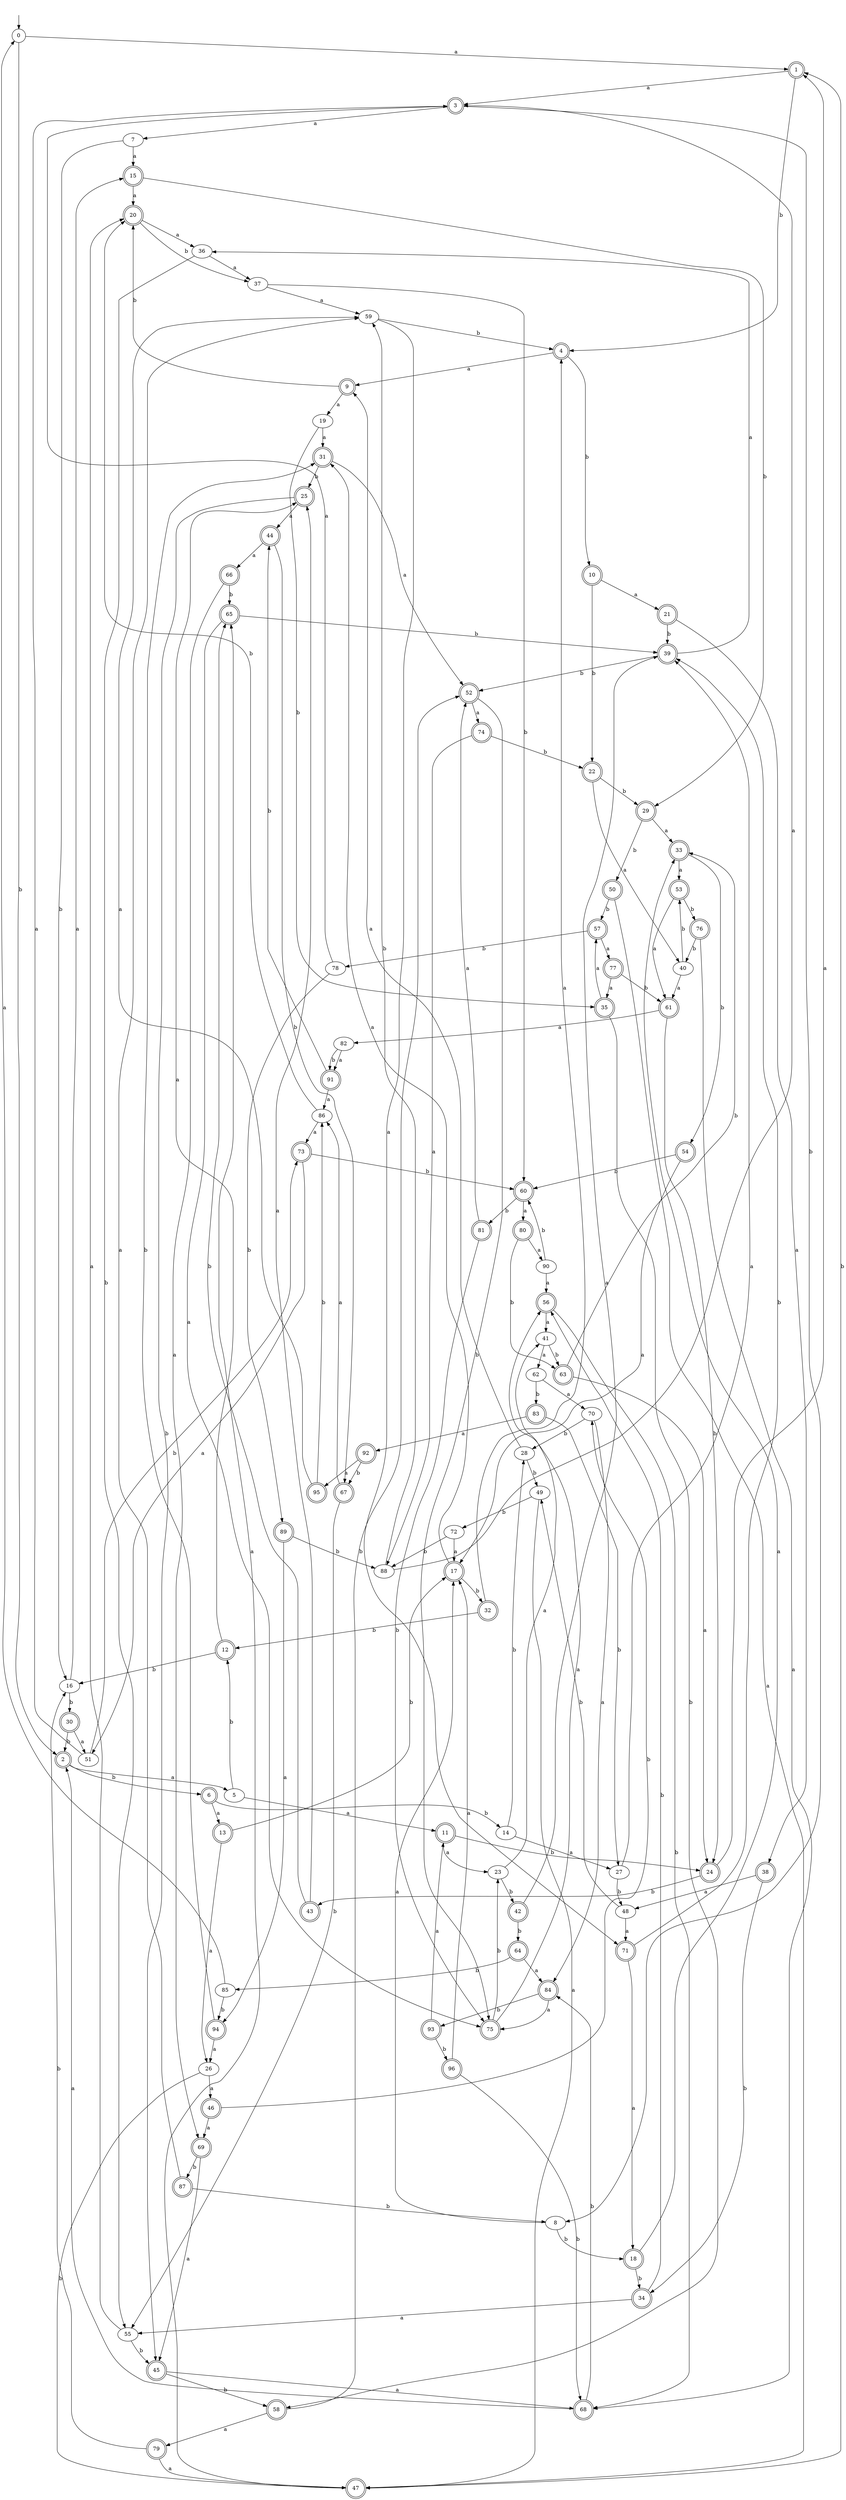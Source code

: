 digraph RandomDFA {
  __start0 [label="", shape=none];
  __start0 -> 0 [label=""];
  0 [shape=circle]
  0 -> 1 [label="a"]
  0 -> 2 [label="b"]
  1 [shape=doublecircle]
  1 -> 3 [label="a"]
  1 -> 4 [label="b"]
  2 [shape=doublecircle]
  2 -> 5 [label="a"]
  2 -> 6 [label="b"]
  3 [shape=doublecircle]
  3 -> 7 [label="a"]
  3 -> 8 [label="b"]
  4 [shape=doublecircle]
  4 -> 9 [label="a"]
  4 -> 10 [label="b"]
  5
  5 -> 11 [label="a"]
  5 -> 12 [label="b"]
  6 [shape=doublecircle]
  6 -> 13 [label="a"]
  6 -> 14 [label="b"]
  7
  7 -> 15 [label="a"]
  7 -> 16 [label="b"]
  8
  8 -> 17 [label="a"]
  8 -> 18 [label="b"]
  9 [shape=doublecircle]
  9 -> 19 [label="a"]
  9 -> 20 [label="b"]
  10 [shape=doublecircle]
  10 -> 21 [label="a"]
  10 -> 22 [label="b"]
  11 [shape=doublecircle]
  11 -> 23 [label="a"]
  11 -> 24 [label="b"]
  12 [shape=doublecircle]
  12 -> 25 [label="a"]
  12 -> 16 [label="b"]
  13 [shape=doublecircle]
  13 -> 26 [label="a"]
  13 -> 17 [label="b"]
  14
  14 -> 27 [label="a"]
  14 -> 28 [label="b"]
  15 [shape=doublecircle]
  15 -> 20 [label="a"]
  15 -> 29 [label="b"]
  16
  16 -> 15 [label="a"]
  16 -> 30 [label="b"]
  17 [shape=doublecircle]
  17 -> 31 [label="a"]
  17 -> 32 [label="b"]
  18 [shape=doublecircle]
  18 -> 33 [label="a"]
  18 -> 34 [label="b"]
  19
  19 -> 31 [label="a"]
  19 -> 35 [label="b"]
  20 [shape=doublecircle]
  20 -> 36 [label="a"]
  20 -> 37 [label="b"]
  21 [shape=doublecircle]
  21 -> 38 [label="a"]
  21 -> 39 [label="b"]
  22 [shape=doublecircle]
  22 -> 40 [label="a"]
  22 -> 29 [label="b"]
  23
  23 -> 41 [label="a"]
  23 -> 42 [label="b"]
  24 [shape=doublecircle]
  24 -> 1 [label="a"]
  24 -> 43 [label="b"]
  25 [shape=doublecircle]
  25 -> 44 [label="a"]
  25 -> 45 [label="b"]
  26
  26 -> 46 [label="a"]
  26 -> 47 [label="b"]
  27
  27 -> 39 [label="a"]
  27 -> 48 [label="b"]
  28
  28 -> 9 [label="a"]
  28 -> 49 [label="b"]
  29 [shape=doublecircle]
  29 -> 33 [label="a"]
  29 -> 50 [label="b"]
  30 [shape=doublecircle]
  30 -> 51 [label="a"]
  30 -> 2 [label="b"]
  31 [shape=doublecircle]
  31 -> 52 [label="a"]
  31 -> 25 [label="b"]
  32 [shape=doublecircle]
  32 -> 4 [label="a"]
  32 -> 12 [label="b"]
  33 [shape=doublecircle]
  33 -> 53 [label="a"]
  33 -> 54 [label="b"]
  34 [shape=doublecircle]
  34 -> 55 [label="a"]
  34 -> 56 [label="b"]
  35 [shape=doublecircle]
  35 -> 57 [label="a"]
  35 -> 58 [label="b"]
  36
  36 -> 37 [label="a"]
  36 -> 55 [label="b"]
  37
  37 -> 59 [label="a"]
  37 -> 60 [label="b"]
  38 [shape=doublecircle]
  38 -> 48 [label="a"]
  38 -> 34 [label="b"]
  39 [shape=doublecircle]
  39 -> 36 [label="a"]
  39 -> 52 [label="b"]
  40
  40 -> 61 [label="a"]
  40 -> 53 [label="b"]
  41
  41 -> 62 [label="a"]
  41 -> 63 [label="b"]
  42 [shape=doublecircle]
  42 -> 39 [label="a"]
  42 -> 64 [label="b"]
  43 [shape=doublecircle]
  43 -> 25 [label="a"]
  43 -> 65 [label="b"]
  44 [shape=doublecircle]
  44 -> 66 [label="a"]
  44 -> 67 [label="b"]
  45 [shape=doublecircle]
  45 -> 68 [label="a"]
  45 -> 58 [label="b"]
  46 [shape=doublecircle]
  46 -> 69 [label="a"]
  46 -> 70 [label="b"]
  47 [shape=doublecircle]
  47 -> 65 [label="a"]
  47 -> 1 [label="b"]
  48
  48 -> 71 [label="a"]
  48 -> 49 [label="b"]
  49
  49 -> 47 [label="a"]
  49 -> 72 [label="b"]
  50 [shape=doublecircle]
  50 -> 47 [label="a"]
  50 -> 57 [label="b"]
  51
  51 -> 3 [label="a"]
  51 -> 73 [label="b"]
  52 [shape=doublecircle]
  52 -> 74 [label="a"]
  52 -> 75 [label="b"]
  53 [shape=doublecircle]
  53 -> 61 [label="a"]
  53 -> 76 [label="b"]
  54 [shape=doublecircle]
  54 -> 17 [label="a"]
  54 -> 60 [label="b"]
  55
  55 -> 20 [label="a"]
  55 -> 45 [label="b"]
  56 [shape=doublecircle]
  56 -> 41 [label="a"]
  56 -> 68 [label="b"]
  57 [shape=doublecircle]
  57 -> 77 [label="a"]
  57 -> 78 [label="b"]
  58 [shape=doublecircle]
  58 -> 79 [label="a"]
  58 -> 52 [label="b"]
  59
  59 -> 71 [label="a"]
  59 -> 4 [label="b"]
  60 [shape=doublecircle]
  60 -> 80 [label="a"]
  60 -> 81 [label="b"]
  61 [shape=doublecircle]
  61 -> 82 [label="a"]
  61 -> 24 [label="b"]
  62
  62 -> 70 [label="a"]
  62 -> 83 [label="b"]
  63 [shape=doublecircle]
  63 -> 24 [label="a"]
  63 -> 33 [label="b"]
  64 [shape=doublecircle]
  64 -> 84 [label="a"]
  64 -> 85 [label="b"]
  65 [shape=doublecircle]
  65 -> 75 [label="a"]
  65 -> 39 [label="b"]
  66 [shape=doublecircle]
  66 -> 69 [label="a"]
  66 -> 65 [label="b"]
  67 [shape=doublecircle]
  67 -> 86 [label="a"]
  67 -> 55 [label="b"]
  68 [shape=doublecircle]
  68 -> 2 [label="a"]
  68 -> 84 [label="b"]
  69 [shape=doublecircle]
  69 -> 45 [label="a"]
  69 -> 87 [label="b"]
  70
  70 -> 84 [label="a"]
  70 -> 28 [label="b"]
  71 [shape=doublecircle]
  71 -> 18 [label="a"]
  71 -> 39 [label="b"]
  72
  72 -> 17 [label="a"]
  72 -> 88 [label="b"]
  73 [shape=doublecircle]
  73 -> 51 [label="a"]
  73 -> 60 [label="b"]
  74 [shape=doublecircle]
  74 -> 88 [label="a"]
  74 -> 22 [label="b"]
  75 [shape=doublecircle]
  75 -> 56 [label="a"]
  75 -> 23 [label="b"]
  76 [shape=doublecircle]
  76 -> 68 [label="a"]
  76 -> 40 [label="b"]
  77 [shape=doublecircle]
  77 -> 35 [label="a"]
  77 -> 61 [label="b"]
  78
  78 -> 3 [label="a"]
  78 -> 89 [label="b"]
  79 [shape=doublecircle]
  79 -> 47 [label="a"]
  79 -> 16 [label="b"]
  80 [shape=doublecircle]
  80 -> 90 [label="a"]
  80 -> 63 [label="b"]
  81 [shape=doublecircle]
  81 -> 52 [label="a"]
  81 -> 75 [label="b"]
  82
  82 -> 91 [label="a"]
  82 -> 91 [label="b"]
  83 [shape=doublecircle]
  83 -> 92 [label="a"]
  83 -> 27 [label="b"]
  84 [shape=doublecircle]
  84 -> 75 [label="a"]
  84 -> 93 [label="b"]
  85
  85 -> 0 [label="a"]
  85 -> 94 [label="b"]
  86
  86 -> 73 [label="a"]
  86 -> 20 [label="b"]
  87 [shape=doublecircle]
  87 -> 59 [label="a"]
  87 -> 8 [label="b"]
  88
  88 -> 3 [label="a"]
  88 -> 59 [label="b"]
  89 [shape=doublecircle]
  89 -> 94 [label="a"]
  89 -> 88 [label="b"]
  90
  90 -> 56 [label="a"]
  90 -> 60 [label="b"]
  91 [shape=doublecircle]
  91 -> 86 [label="a"]
  91 -> 44 [label="b"]
  92 [shape=doublecircle]
  92 -> 95 [label="a"]
  92 -> 67 [label="b"]
  93 [shape=doublecircle]
  93 -> 11 [label="a"]
  93 -> 96 [label="b"]
  94 [shape=doublecircle]
  94 -> 26 [label="a"]
  94 -> 31 [label="b"]
  95 [shape=doublecircle]
  95 -> 59 [label="a"]
  95 -> 86 [label="b"]
  96 [shape=doublecircle]
  96 -> 17 [label="a"]
  96 -> 68 [label="b"]
}
